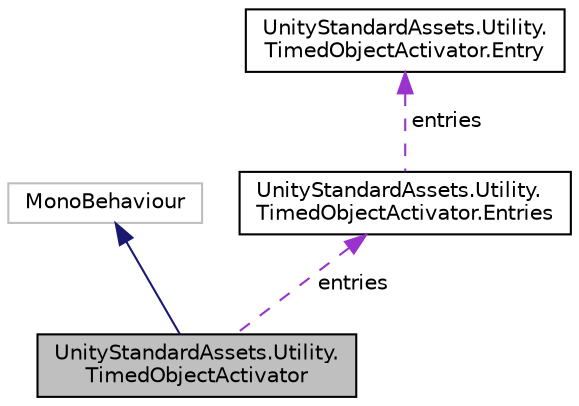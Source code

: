 digraph "UnityStandardAssets.Utility.TimedObjectActivator"
{
 // LATEX_PDF_SIZE
  edge [fontname="Helvetica",fontsize="10",labelfontname="Helvetica",labelfontsize="10"];
  node [fontname="Helvetica",fontsize="10",shape=record];
  Node2 [label="UnityStandardAssets.Utility.\lTimedObjectActivator",height=0.2,width=0.4,color="black", fillcolor="grey75", style="filled", fontcolor="black",tooltip=" "];
  Node3 -> Node2 [dir="back",color="midnightblue",fontsize="10",style="solid",fontname="Helvetica"];
  Node3 [label="MonoBehaviour",height=0.2,width=0.4,color="grey75", fillcolor="white", style="filled",tooltip=" "];
  Node4 -> Node2 [dir="back",color="darkorchid3",fontsize="10",style="dashed",label=" entries" ,fontname="Helvetica"];
  Node4 [label="UnityStandardAssets.Utility.\lTimedObjectActivator.Entries",height=0.2,width=0.4,color="black", fillcolor="white", style="filled",URL="$class_unity_standard_assets_1_1_utility_1_1_timed_object_activator_1_1_entries.html",tooltip=" "];
  Node5 -> Node4 [dir="back",color="darkorchid3",fontsize="10",style="dashed",label=" entries" ,fontname="Helvetica"];
  Node5 [label="UnityStandardAssets.Utility.\lTimedObjectActivator.Entry",height=0.2,width=0.4,color="black", fillcolor="white", style="filled",URL="$class_unity_standard_assets_1_1_utility_1_1_timed_object_activator_1_1_entry.html",tooltip=" "];
}
